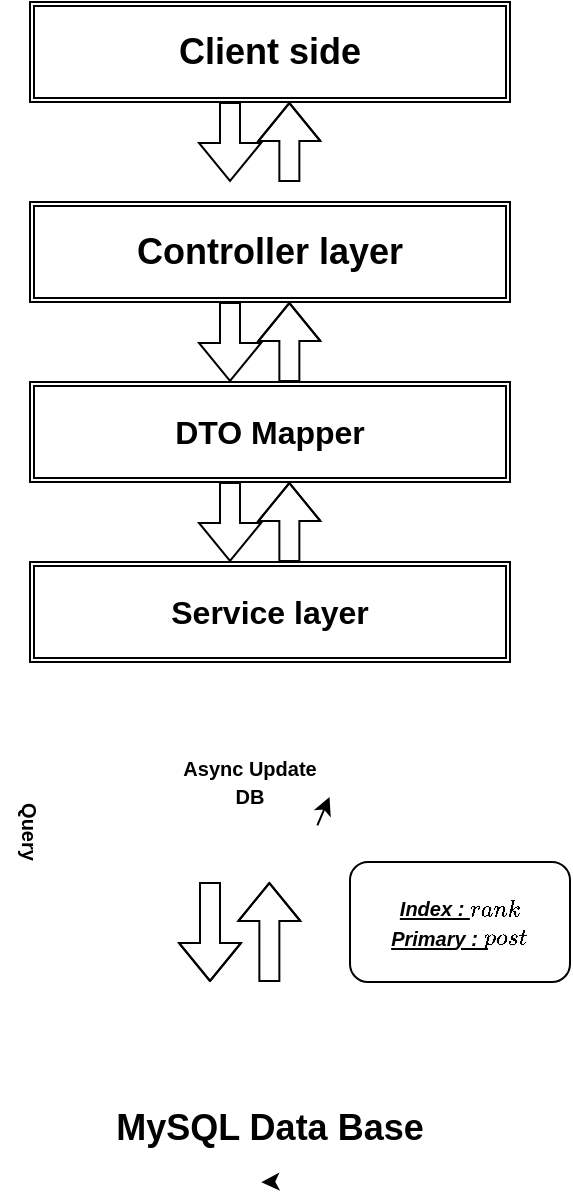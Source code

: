 <mxfile>
    <diagram id="mJ_q7Y9oJvcohYJoo6n6" name="Page-1">
        <mxGraphModel dx="995" dy="705" grid="1" gridSize="10" guides="1" tooltips="1" connect="1" arrows="1" fold="1" page="1" pageScale="1" pageWidth="827" pageHeight="1169" math="0" shadow="0">
            <root>
                <mxCell id="0"/>
                <mxCell id="1" parent="0"/>
                <mxCell id="7" value="&lt;font size=&quot;3&quot;&gt;&lt;b&gt;DTO Mapper&lt;/b&gt;&lt;/font&gt;" style="shape=ext;double=1;rounded=0;whiteSpace=wrap;html=1;" parent="1" vertex="1">
                    <mxGeometry x="250" y="330" width="240" height="50" as="geometry"/>
                </mxCell>
                <mxCell id="8" value="&lt;b&gt;&lt;font style=&quot;font-size: 18px;&quot;&gt;Controller layer&lt;/font&gt;&lt;/b&gt;" style="shape=ext;double=1;rounded=0;whiteSpace=wrap;html=1;" parent="1" vertex="1">
                    <mxGeometry x="250" y="240" width="240" height="50" as="geometry"/>
                </mxCell>
                <mxCell id="9" value="&lt;b style=&quot;&quot;&gt;&lt;font style=&quot;font-size: 18px;&quot;&gt;Client side&lt;/font&gt;&lt;/b&gt;" style="shape=ext;double=1;rounded=0;whiteSpace=wrap;html=1;" parent="1" vertex="1">
                    <mxGeometry x="250" y="140" width="240" height="50" as="geometry"/>
                </mxCell>
                <mxCell id="13" value="" style="shape=flexArrow;endArrow=classic;html=1;strokeColor=#FFFFFF;fillColor=default;rounded=0;" parent="1" edge="1">
                    <mxGeometry width="50" height="50" relative="1" as="geometry">
                        <mxPoint x="269.68" y="630" as="sourcePoint"/>
                        <mxPoint x="269.68" y="470" as="targetPoint"/>
                        <Array as="points"/>
                    </mxGeometry>
                </mxCell>
                <mxCell id="14" value="" style="shape=flexArrow;endArrow=classic;html=1;fillColor=default;rounded=0;" parent="1" edge="1">
                    <mxGeometry width="50" height="50" relative="1" as="geometry">
                        <mxPoint x="369.68" y="630" as="sourcePoint"/>
                        <mxPoint x="369.68" y="580" as="targetPoint"/>
                        <Array as="points">
                            <mxPoint x="369.68" y="610"/>
                            <mxPoint x="369.68" y="600"/>
                        </Array>
                    </mxGeometry>
                </mxCell>
                <mxCell id="16" value="" style="shape=flexArrow;endArrow=classic;html=1;fillColor=default;rounded=0;" parent="1" edge="1">
                    <mxGeometry width="50" height="50" relative="1" as="geometry">
                        <mxPoint x="340" y="580" as="sourcePoint"/>
                        <mxPoint x="340" y="630" as="targetPoint"/>
                        <Array as="points">
                            <mxPoint x="340" y="580"/>
                            <mxPoint x="340.0" y="610"/>
                        </Array>
                    </mxGeometry>
                </mxCell>
                <mxCell id="17" value="" style="shape=flexArrow;endArrow=classic;html=1;strokeColor=#FFFFFF;fillColor=default;rounded=0;" parent="1" edge="1">
                    <mxGeometry width="50" height="50" relative="1" as="geometry">
                        <mxPoint x="300" y="470" as="sourcePoint"/>
                        <mxPoint x="300" y="630" as="targetPoint"/>
                        <Array as="points"/>
                    </mxGeometry>
                </mxCell>
                <mxCell id="18" value="&lt;b&gt;&lt;font style=&quot;font-size: 18px;&quot;&gt;MySQL Data Base&lt;/font&gt;&lt;/b&gt;" style="shape=datastore;whiteSpace=wrap;html=1;strokeColor=#FFFFFF;fillColor=default;rounded=0;" parent="1" vertex="1">
                    <mxGeometry x="250" y="650" width="240" height="80" as="geometry"/>
                </mxCell>
                <mxCell id="23" value="&lt;font style=&quot;font-size: 10px;&quot;&gt;&lt;b&gt;Async Update&lt;br&gt;DB&lt;br&gt;&lt;/b&gt;&lt;/font&gt;" style="ellipse;whiteSpace=wrap;html=1;aspect=fixed;fontSize=11;strokeColor=#FFFFFF;gradientColor=none;rounded=0;" parent="1" vertex="1">
                    <mxGeometry x="320" y="490" width="80" height="80" as="geometry"/>
                </mxCell>
                <mxCell id="25" value="" style="endArrow=classic;html=1;fontSize=11;exitX=0.921;exitY=0.771;exitDx=0;exitDy=0;exitPerimeter=0;entryX=0.997;entryY=0.593;entryDx=0;entryDy=0;entryPerimeter=0;rounded=0;" parent="1" source="23" target="23" edge="1">
                    <mxGeometry width="50" height="50" relative="1" as="geometry">
                        <mxPoint x="450" y="675" as="sourcePoint"/>
                        <mxPoint x="460" y="665" as="targetPoint"/>
                    </mxGeometry>
                </mxCell>
                <mxCell id="26" style="edgeStyle=none;html=1;exitX=0.5;exitY=1;exitDx=0;exitDy=0;entryX=0.482;entryY=1.002;entryDx=0;entryDy=0;entryPerimeter=0;fontSize=10;rounded=0;" parent="1" source="18" target="18" edge="1">
                    <mxGeometry relative="1" as="geometry"/>
                </mxCell>
                <mxCell id="27" value="&lt;b&gt;Query&lt;/b&gt;" style="text;html=1;strokeColor=none;fillColor=none;align=center;verticalAlign=middle;whiteSpace=wrap;rounded=0;fontSize=10;rotation=90;" parent="1" vertex="1">
                    <mxGeometry x="220" y="540" width="60" height="30" as="geometry"/>
                </mxCell>
                <mxCell id="31" value="" style="shape=flexArrow;endArrow=classic;html=1;fillColor=default;rounded=0;" parent="1" edge="1">
                    <mxGeometry width="50" height="50" relative="1" as="geometry">
                        <mxPoint x="379.68" y="420" as="sourcePoint"/>
                        <mxPoint x="379.68" y="380" as="targetPoint"/>
                        <Array as="points">
                            <mxPoint x="379.68" y="410"/>
                            <mxPoint x="379.68" y="400"/>
                        </Array>
                    </mxGeometry>
                </mxCell>
                <mxCell id="37" value="" style="shape=flexArrow;endArrow=classic;html=1;fontSize=10;fillColor=default;rounded=0;" parent="1" edge="1">
                    <mxGeometry width="50" height="50" relative="1" as="geometry">
                        <mxPoint x="350" y="380" as="sourcePoint"/>
                        <mxPoint x="350" y="420" as="targetPoint"/>
                    </mxGeometry>
                </mxCell>
                <mxCell id="39" value="" style="shape=flexArrow;endArrow=classic;html=1;fillColor=default;rounded=0;" parent="1" edge="1">
                    <mxGeometry width="50" height="50" relative="1" as="geometry">
                        <mxPoint x="379.68" y="330" as="sourcePoint"/>
                        <mxPoint x="379.68" y="290" as="targetPoint"/>
                        <Array as="points">
                            <mxPoint x="379.68" y="320"/>
                            <mxPoint x="379.68" y="310"/>
                        </Array>
                    </mxGeometry>
                </mxCell>
                <mxCell id="40" value="" style="shape=flexArrow;endArrow=classic;html=1;fontSize=10;fillColor=default;rounded=0;" parent="1" edge="1">
                    <mxGeometry width="50" height="50" relative="1" as="geometry">
                        <mxPoint x="350" y="290" as="sourcePoint"/>
                        <mxPoint x="350" y="330" as="targetPoint"/>
                    </mxGeometry>
                </mxCell>
                <mxCell id="41" value="" style="shape=flexArrow;endArrow=classic;html=1;fontSize=10;fillColor=default;rounded=0;" parent="1" edge="1">
                    <mxGeometry width="50" height="50" relative="1" as="geometry">
                        <mxPoint x="350" y="190" as="sourcePoint"/>
                        <mxPoint x="350" y="230" as="targetPoint"/>
                    </mxGeometry>
                </mxCell>
                <mxCell id="42" value="" style="shape=flexArrow;endArrow=classic;html=1;fillColor=default;rounded=0;" parent="1" edge="1">
                    <mxGeometry width="50" height="50" relative="1" as="geometry">
                        <mxPoint x="379.68" y="230" as="sourcePoint"/>
                        <mxPoint x="379.68" y="190" as="targetPoint"/>
                        <Array as="points">
                            <mxPoint x="379.68" y="220"/>
                            <mxPoint x="379.68" y="210"/>
                        </Array>
                    </mxGeometry>
                </mxCell>
                <mxCell id="48" value="&lt;font size=&quot;3&quot;&gt;&lt;b&gt;Service layer&lt;/b&gt;&lt;/font&gt;" style="shape=ext;double=1;rounded=0;whiteSpace=wrap;html=1;" parent="1" vertex="1">
                    <mxGeometry x="250" y="420" width="240" height="50" as="geometry"/>
                </mxCell>
                <mxCell id="49" value="&lt;i style=&quot;font-size: 10px; font-weight: 700; text-align: left;&quot;&gt;&lt;u&gt;Index : `rank`&lt;br&gt;&lt;/u&gt;&lt;/i&gt;&lt;u style=&quot;font-size: 10px; font-weight: 700; text-align: left;&quot;&gt;&lt;i&gt;Primary : `post_id`&lt;/i&gt;&lt;/u&gt;" style="rounded=1;whiteSpace=wrap;html=1;" vertex="1" parent="1">
                    <mxGeometry x="410" y="570" width="110" height="60" as="geometry"/>
                </mxCell>
            </root>
        </mxGraphModel>
    </diagram>
</mxfile>